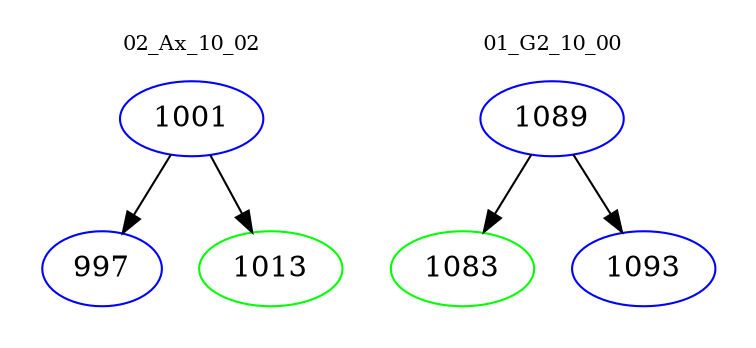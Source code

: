 digraph{
subgraph cluster_0 {
color = white
label = "02_Ax_10_02";
fontsize=10;
T0_1001 [label="1001", color="blue"]
T0_1001 -> T0_997 [color="black"]
T0_997 [label="997", color="blue"]
T0_1001 -> T0_1013 [color="black"]
T0_1013 [label="1013", color="green"]
}
subgraph cluster_1 {
color = white
label = "01_G2_10_00";
fontsize=10;
T1_1089 [label="1089", color="blue"]
T1_1089 -> T1_1083 [color="black"]
T1_1083 [label="1083", color="green"]
T1_1089 -> T1_1093 [color="black"]
T1_1093 [label="1093", color="blue"]
}
}
